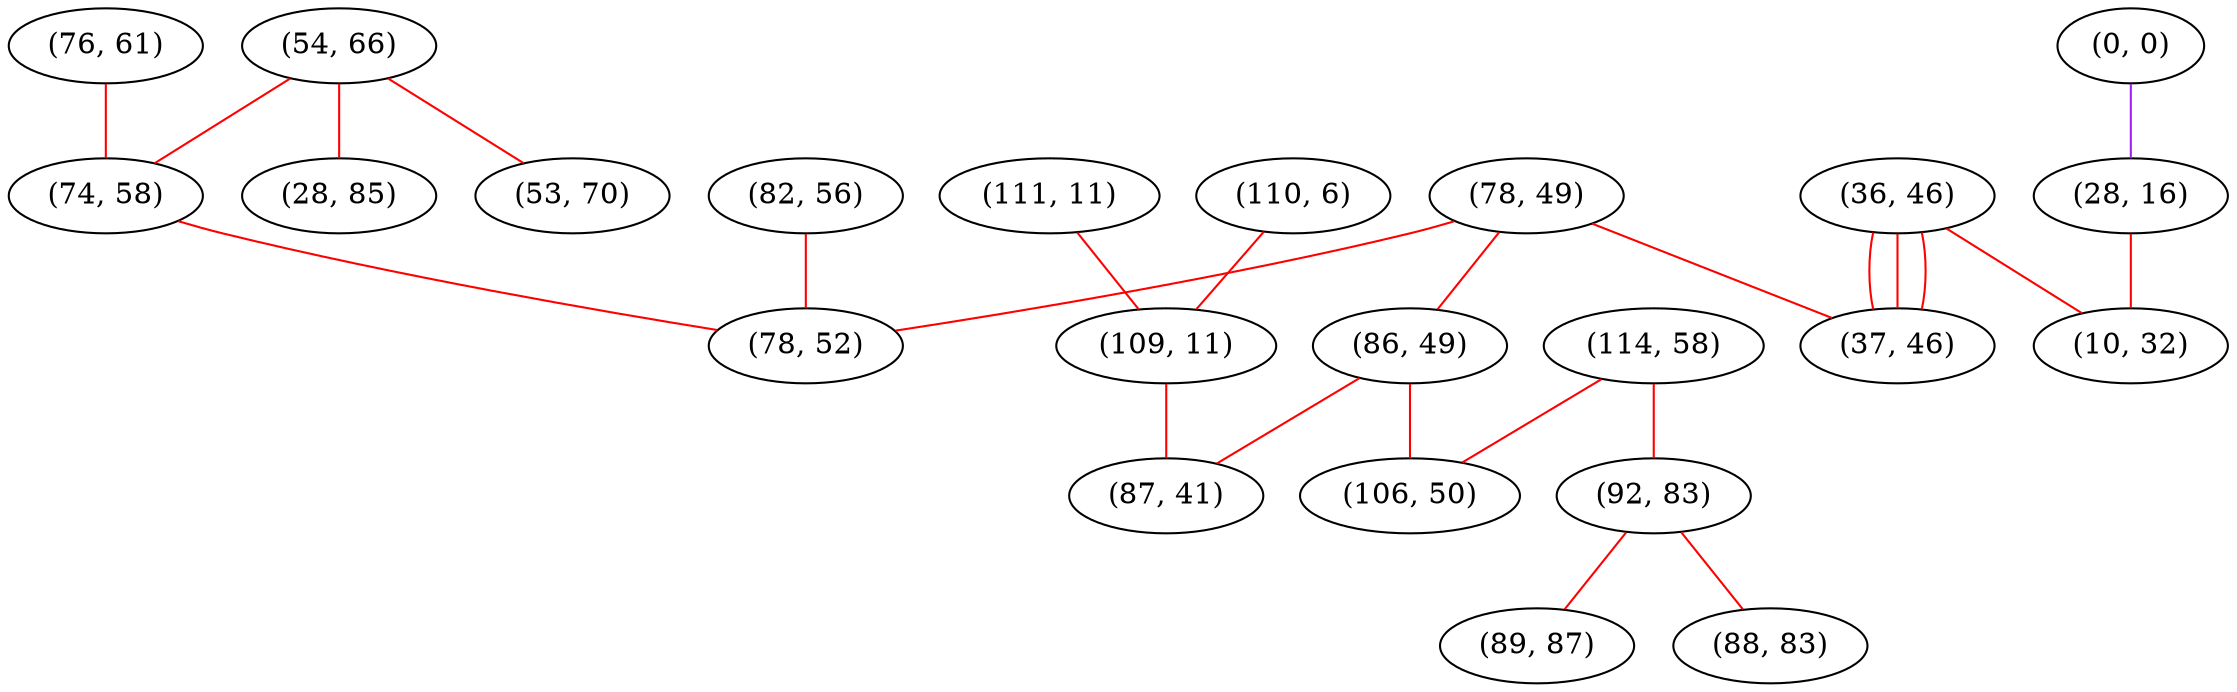 graph "" {
"(54, 66)";
"(36, 46)";
"(114, 58)";
"(111, 11)";
"(92, 83)";
"(89, 87)";
"(28, 85)";
"(78, 49)";
"(86, 49)";
"(110, 6)";
"(37, 46)";
"(76, 61)";
"(109, 11)";
"(88, 83)";
"(0, 0)";
"(28, 16)";
"(87, 41)";
"(10, 32)";
"(82, 56)";
"(106, 50)";
"(74, 58)";
"(53, 70)";
"(78, 52)";
"(54, 66)" -- "(28, 85)"  [color=red, key=0, weight=1];
"(54, 66)" -- "(53, 70)"  [color=red, key=0, weight=1];
"(54, 66)" -- "(74, 58)"  [color=red, key=0, weight=1];
"(36, 46)" -- "(37, 46)"  [color=red, key=0, weight=1];
"(36, 46)" -- "(37, 46)"  [color=red, key=1, weight=1];
"(36, 46)" -- "(37, 46)"  [color=red, key=2, weight=1];
"(36, 46)" -- "(10, 32)"  [color=red, key=0, weight=1];
"(114, 58)" -- "(92, 83)"  [color=red, key=0, weight=1];
"(114, 58)" -- "(106, 50)"  [color=red, key=0, weight=1];
"(111, 11)" -- "(109, 11)"  [color=red, key=0, weight=1];
"(92, 83)" -- "(88, 83)"  [color=red, key=0, weight=1];
"(92, 83)" -- "(89, 87)"  [color=red, key=0, weight=1];
"(78, 49)" -- "(37, 46)"  [color=red, key=0, weight=1];
"(78, 49)" -- "(78, 52)"  [color=red, key=0, weight=1];
"(78, 49)" -- "(86, 49)"  [color=red, key=0, weight=1];
"(86, 49)" -- "(87, 41)"  [color=red, key=0, weight=1];
"(86, 49)" -- "(106, 50)"  [color=red, key=0, weight=1];
"(110, 6)" -- "(109, 11)"  [color=red, key=0, weight=1];
"(76, 61)" -- "(74, 58)"  [color=red, key=0, weight=1];
"(109, 11)" -- "(87, 41)"  [color=red, key=0, weight=1];
"(0, 0)" -- "(28, 16)"  [color=purple, key=0, weight=4];
"(28, 16)" -- "(10, 32)"  [color=red, key=0, weight=1];
"(82, 56)" -- "(78, 52)"  [color=red, key=0, weight=1];
"(74, 58)" -- "(78, 52)"  [color=red, key=0, weight=1];
}
